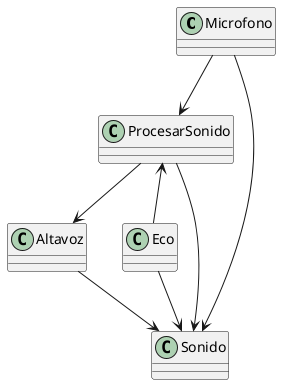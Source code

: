 @startuml

class Microfono
class Altavoz
class ProcesarSonido
class Eco 
class Sonido

Microfono --> Sonido
Altavoz --> Sonido
ProcesarSonido --> Sonido
Eco --> Sonido

ProcesarSonido <-- Eco
Microfono  -->  ProcesarSonido
ProcesarSonido --> Altavoz

@enduml
